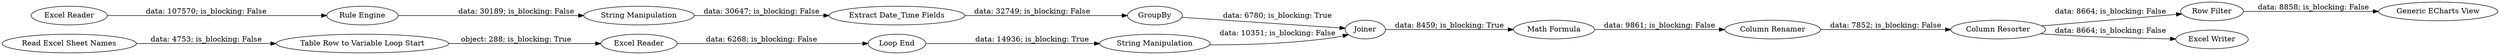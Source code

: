 digraph {
	"663715534182658105_5" [label="Excel Reader"]
	"663715534182658105_15" [label="Column Resorter"]
	"663715534182658105_8" [label="String Manipulation"]
	"663715534182658105_13" [label="Math Formula"]
	"663715534182658105_7" [label="Rule Engine"]
	"663715534182658105_14" [label="Column Renamer"]
	"663715534182658105_16" [label="Generic ECharts View"]
	"663715534182658105_17" [label="Row Filter"]
	"663715534182658105_11" [label="Extract Date_Time Fields"]
	"663715534182658105_18" [label="Excel Writer"]
	"663715534182658105_2" [label="Read Excel Sheet Names"]
	"663715534182658105_1" [label="Excel Reader"]
	"663715534182658105_12" [label=GroupBy]
	"663715534182658105_9" [label="String Manipulation"]
	"663715534182658105_3" [label="Table Row to Variable Loop Start"]
	"663715534182658105_4" [label="Loop End"]
	"663715534182658105_10" [label=Joiner]
	"663715534182658105_8" -> "663715534182658105_11" [label="data: 30647; is_blocking: False"]
	"663715534182658105_3" -> "663715534182658105_1" [label="object: 288; is_blocking: True"]
	"663715534182658105_2" -> "663715534182658105_3" [label="data: 4753; is_blocking: False"]
	"663715534182658105_11" -> "663715534182658105_12" [label="data: 32749; is_blocking: False"]
	"663715534182658105_5" -> "663715534182658105_7" [label="data: 107570; is_blocking: False"]
	"663715534182658105_12" -> "663715534182658105_10" [label="data: 6780; is_blocking: True"]
	"663715534182658105_17" -> "663715534182658105_16" [label="data: 8858; is_blocking: False"]
	"663715534182658105_9" -> "663715534182658105_10" [label="data: 10351; is_blocking: False"]
	"663715534182658105_1" -> "663715534182658105_4" [label="data: 6268; is_blocking: False"]
	"663715534182658105_7" -> "663715534182658105_8" [label="data: 30189; is_blocking: False"]
	"663715534182658105_10" -> "663715534182658105_13" [label="data: 8459; is_blocking: True"]
	"663715534182658105_14" -> "663715534182658105_15" [label="data: 7852; is_blocking: False"]
	"663715534182658105_15" -> "663715534182658105_18" [label="data: 8664; is_blocking: False"]
	"663715534182658105_4" -> "663715534182658105_9" [label="data: 14936; is_blocking: True"]
	"663715534182658105_13" -> "663715534182658105_14" [label="data: 9861; is_blocking: False"]
	"663715534182658105_15" -> "663715534182658105_17" [label="data: 8664; is_blocking: False"]
	rankdir=LR
}
